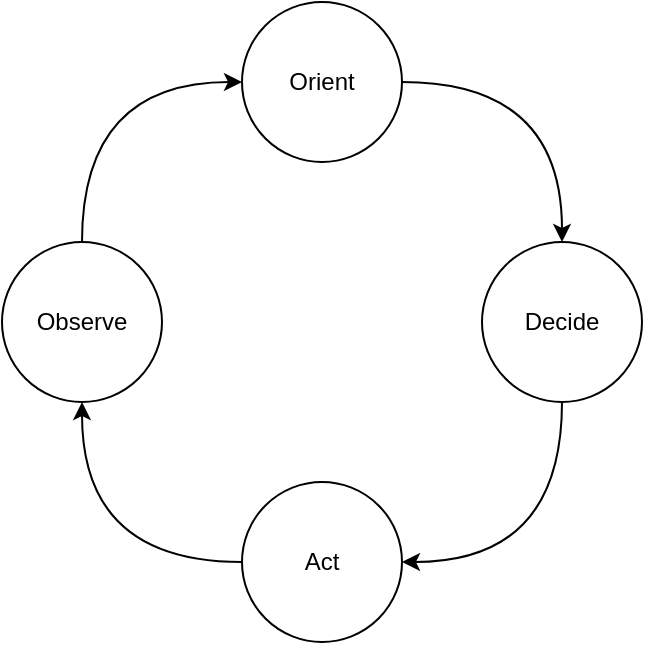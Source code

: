 <mxfile version="14.5.1" type="device"><diagram name="Page-1" id="8ce9d11a-91a2-4d17-14d8-a56ed91bf033"><mxGraphModel dx="857" dy="642" grid="1" gridSize="10" guides="1" tooltips="1" connect="1" arrows="1" fold="1" page="1" pageScale="1" pageWidth="1100" pageHeight="850" background="#ffffff" math="0" shadow="0"><root><mxCell id="0"/><mxCell id="1" parent="0"/><mxCell id="7y7sWmyfLhQLbdb3w4rP-14" style="edgeStyle=orthogonalEdgeStyle;curved=1;rounded=0;orthogonalLoop=1;jettySize=auto;html=1;entryX=0;entryY=0.5;entryDx=0;entryDy=0;exitX=0.5;exitY=0;exitDx=0;exitDy=0;" edge="1" parent="1" source="7y7sWmyfLhQLbdb3w4rP-1" target="7y7sWmyfLhQLbdb3w4rP-2"><mxGeometry relative="1" as="geometry"/></mxCell><mxCell id="7y7sWmyfLhQLbdb3w4rP-1" value="Observe" style="ellipse;whiteSpace=wrap;html=1;aspect=fixed;" vertex="1" parent="1"><mxGeometry x="120" y="200" width="80" height="80" as="geometry"/></mxCell><mxCell id="7y7sWmyfLhQLbdb3w4rP-13" style="edgeStyle=orthogonalEdgeStyle;curved=1;rounded=0;orthogonalLoop=1;jettySize=auto;html=1;" edge="1" parent="1" source="7y7sWmyfLhQLbdb3w4rP-2" target="7y7sWmyfLhQLbdb3w4rP-3"><mxGeometry relative="1" as="geometry"/></mxCell><mxCell id="7y7sWmyfLhQLbdb3w4rP-2" value="Orient" style="ellipse;whiteSpace=wrap;html=1;aspect=fixed;" vertex="1" parent="1"><mxGeometry x="240" y="80" width="80" height="80" as="geometry"/></mxCell><mxCell id="7y7sWmyfLhQLbdb3w4rP-11" style="edgeStyle=orthogonalEdgeStyle;curved=1;rounded=0;orthogonalLoop=1;jettySize=auto;html=1;entryX=0.5;entryY=1;entryDx=0;entryDy=0;" edge="1" parent="1" source="7y7sWmyfLhQLbdb3w4rP-4" target="7y7sWmyfLhQLbdb3w4rP-1"><mxGeometry relative="1" as="geometry"><Array as="points"><mxPoint x="160" y="360"/></Array></mxGeometry></mxCell><mxCell id="7y7sWmyfLhQLbdb3w4rP-4" value="Act" style="ellipse;whiteSpace=wrap;html=1;aspect=fixed;" vertex="1" parent="1"><mxGeometry x="240" y="320" width="80" height="80" as="geometry"/></mxCell><mxCell id="7y7sWmyfLhQLbdb3w4rP-12" style="edgeStyle=orthogonalEdgeStyle;curved=1;rounded=0;orthogonalLoop=1;jettySize=auto;html=1;entryX=1;entryY=0.5;entryDx=0;entryDy=0;exitX=0.5;exitY=1;exitDx=0;exitDy=0;" edge="1" parent="1" source="7y7sWmyfLhQLbdb3w4rP-3" target="7y7sWmyfLhQLbdb3w4rP-4"><mxGeometry relative="1" as="geometry"/></mxCell><mxCell id="7y7sWmyfLhQLbdb3w4rP-3" value="Decide" style="ellipse;whiteSpace=wrap;html=1;aspect=fixed;" vertex="1" parent="1"><mxGeometry x="360" y="200" width="80" height="80" as="geometry"/></mxCell></root></mxGraphModel></diagram></mxfile>